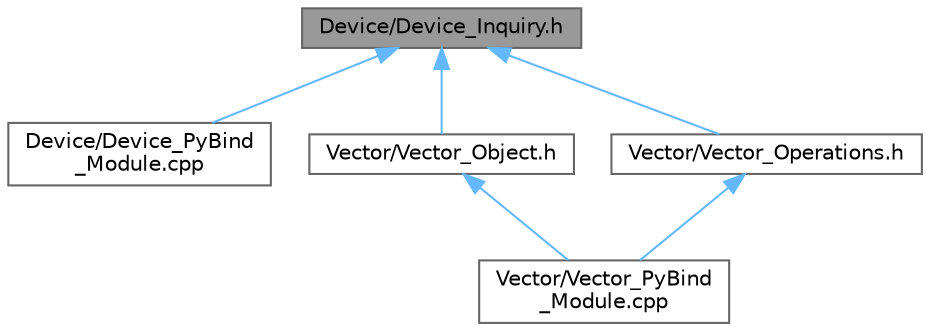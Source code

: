 digraph "Device/Device_Inquiry.h"
{
 // INTERACTIVE_SVG=YES
 // LATEX_PDF_SIZE
  bgcolor="transparent";
  edge [fontname=Helvetica,fontsize=10,labelfontname=Helvetica,labelfontsize=10];
  node [fontname=Helvetica,fontsize=10,shape=box,height=0.2,width=0.4];
  Node1 [id="Node000001",label="Device/Device_Inquiry.h",height=0.2,width=0.4,color="gray40", fillcolor="grey60", style="filled", fontcolor="black",tooltip="Collecting SYCL device availability and information."];
  Node1 -> Node2 [id="edge1_Node000001_Node000002",dir="back",color="steelblue1",style="solid",tooltip=" "];
  Node2 [id="Node000002",label="Device/Device_PyBind\l_Module.cpp",height=0.2,width=0.4,color="grey40", fillcolor="white", style="filled",URL="$_device___py_bind___module_8cpp.html",tooltip="Python module for device in PySYCL."];
  Node1 -> Node3 [id="edge2_Node000001_Node000003",dir="back",color="steelblue1",style="solid",tooltip=" "];
  Node3 [id="Node000003",label="Vector/Vector_Object.h",height=0.2,width=0.4,color="grey40", fillcolor="white", style="filled",URL="$_vector___object_8h.html",tooltip="Vector Object in PySYCL."];
  Node3 -> Node4 [id="edge3_Node000003_Node000004",dir="back",color="steelblue1",style="solid",tooltip=" "];
  Node4 [id="Node000004",label="Vector/Vector_PyBind\l_Module.cpp",height=0.2,width=0.4,color="grey40", fillcolor="white", style="filled",URL="$_vector___py_bind___module_8cpp.html",tooltip="Python module for vector in PySYCL."];
  Node1 -> Node5 [id="edge4_Node000001_Node000005",dir="back",color="steelblue1",style="solid",tooltip=" "];
  Node5 [id="Node000005",label="Vector/Vector_Operations.h",height=0.2,width=0.4,color="grey40", fillcolor="white", style="filled",URL="$_vector___operations_8h.html",tooltip="Vector operations in PySYCL. These operations receive two individual vectors and return a single vect..."];
  Node5 -> Node4 [id="edge5_Node000005_Node000004",dir="back",color="steelblue1",style="solid",tooltip=" "];
}
